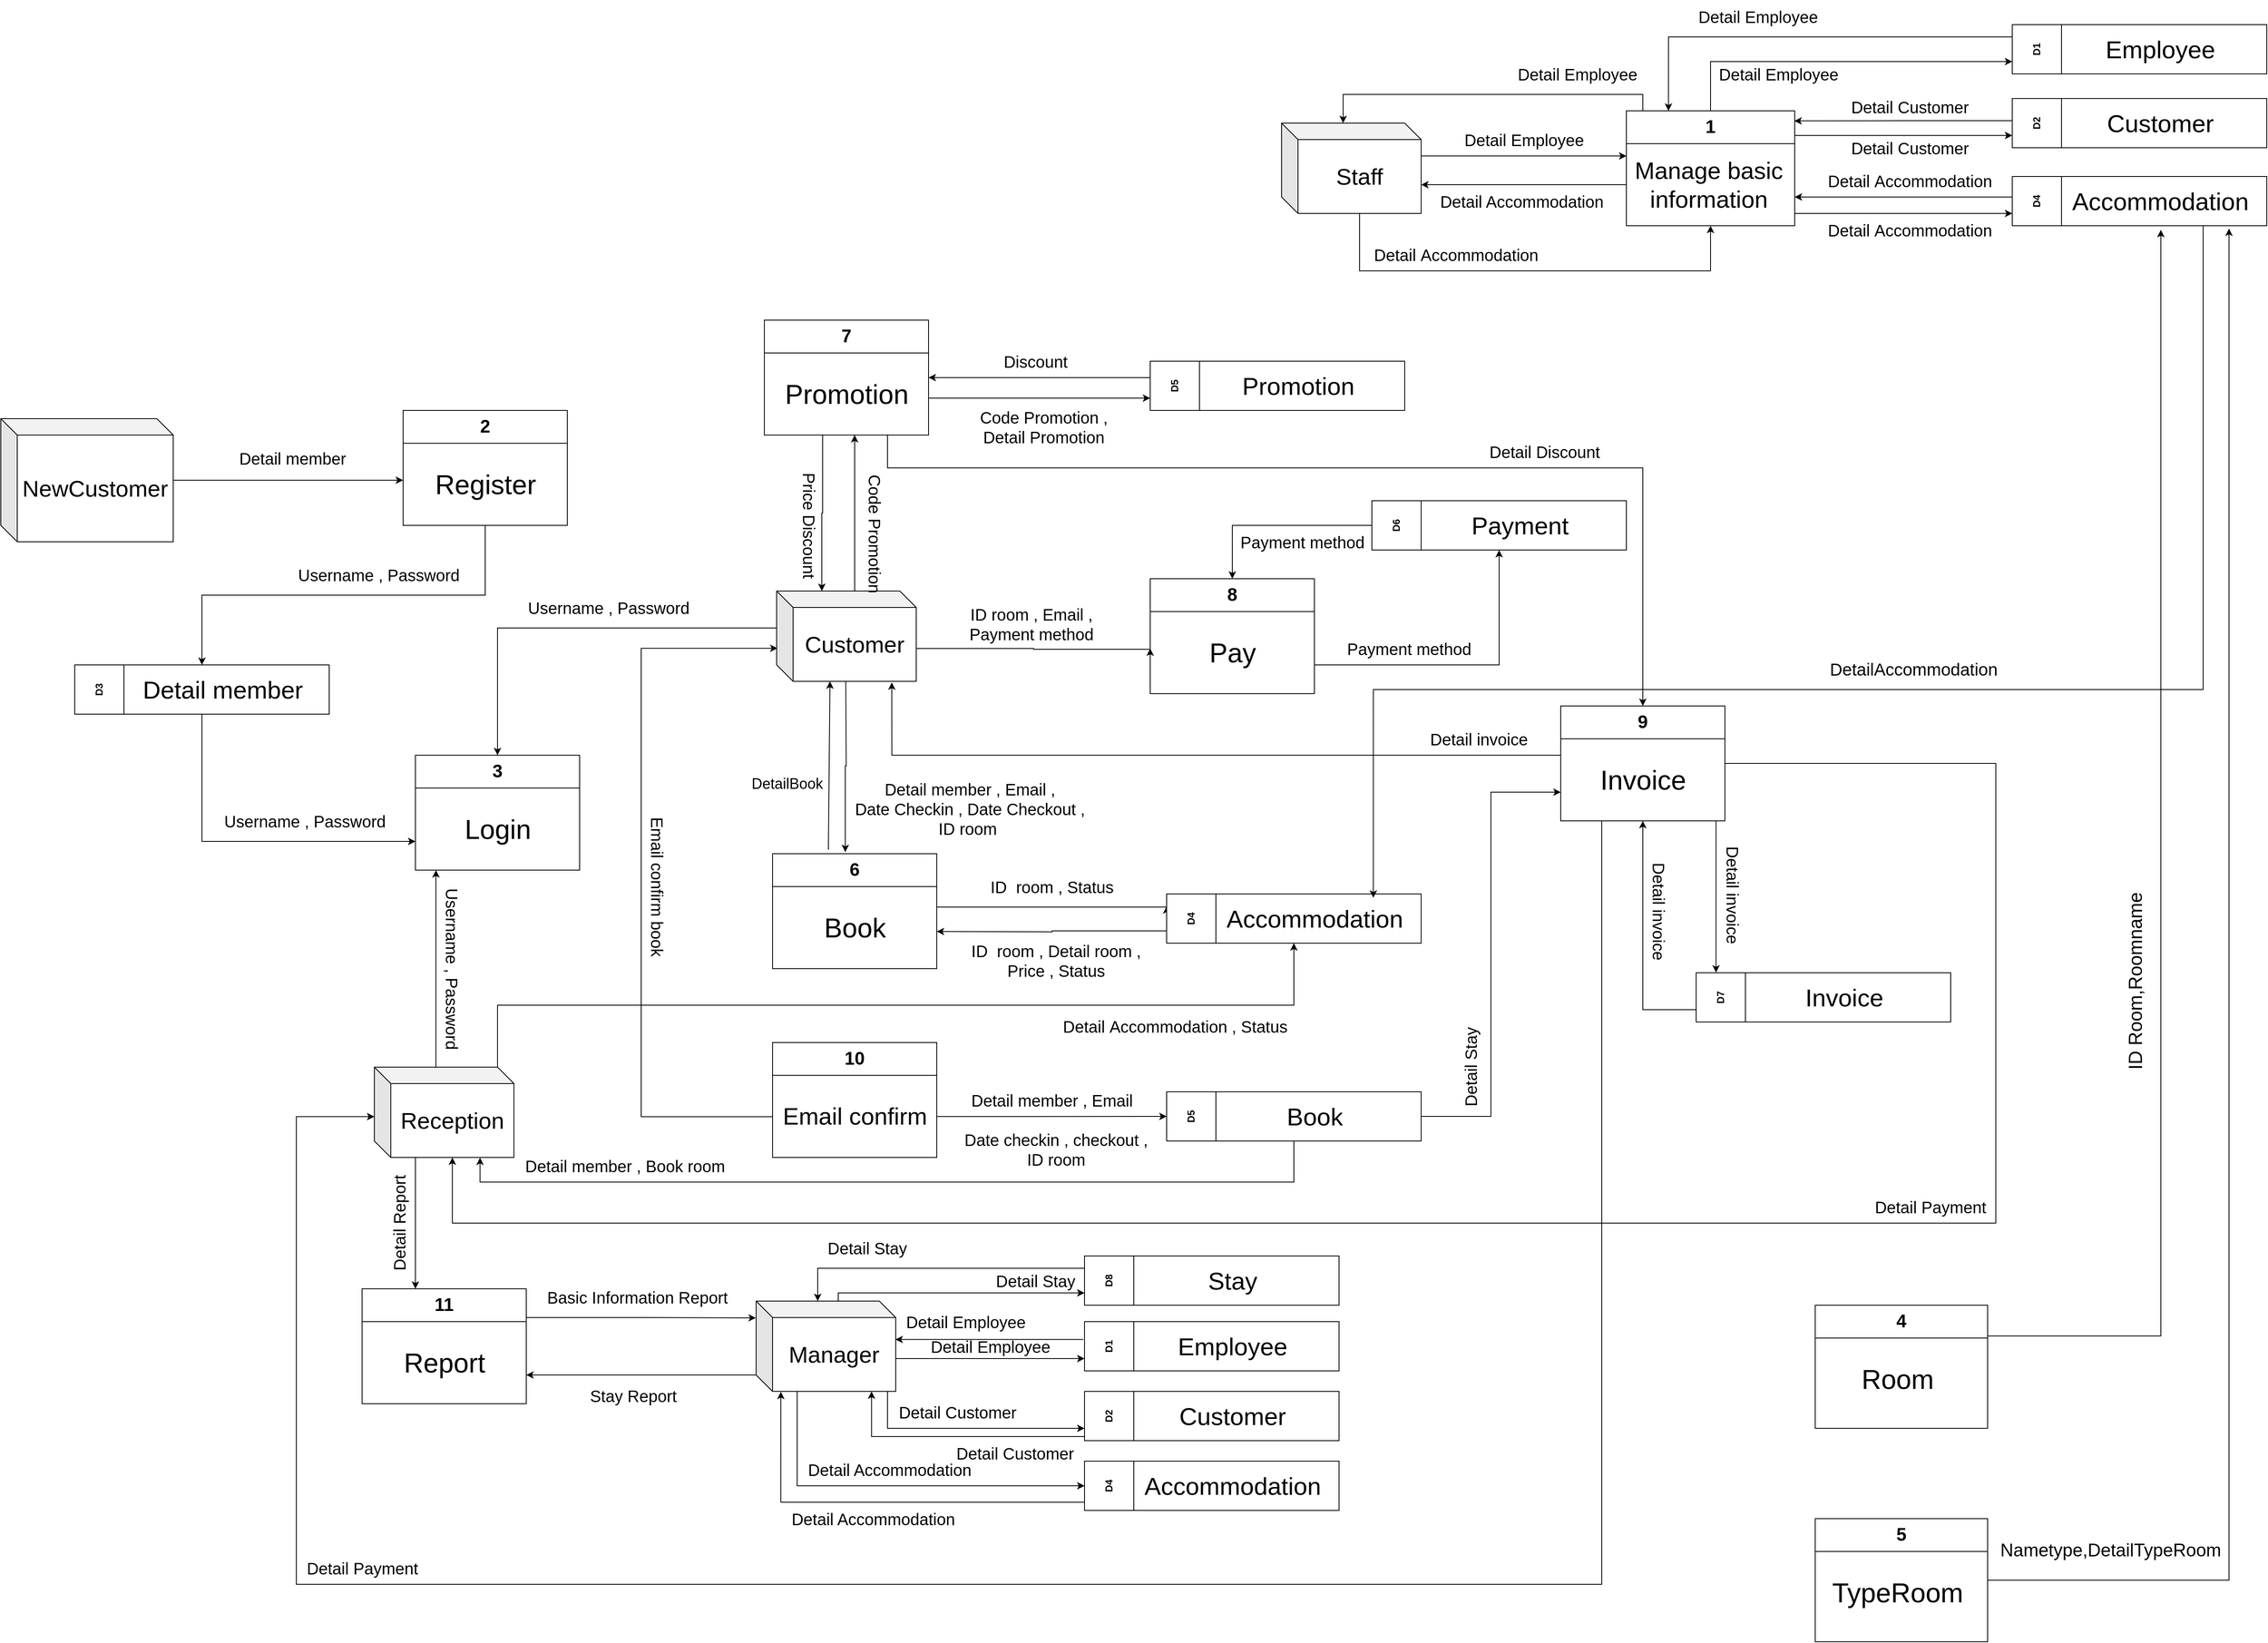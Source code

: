 <mxfile version="21.7.4" type="github">
  <diagram name="Page-1" id="EVB2JG9kK474J4FMBU9G">
    <mxGraphModel dx="2726" dy="2943" grid="1" gridSize="10" guides="1" tooltips="1" connect="1" arrows="1" fold="1" page="1" pageScale="1" pageWidth="1920" pageHeight="1200" math="0" shadow="0">
      <root>
        <mxCell id="0" />
        <mxCell id="1" parent="0" />
        <mxCell id="6Yd9exaLA5xY4vGigwr5-40" style="edgeStyle=orthogonalEdgeStyle;rounded=0;orthogonalLoop=1;jettySize=auto;html=1;exitX=0.5;exitY=1;exitDx=0;exitDy=0;entryX=0.5;entryY=0;entryDx=0;entryDy=0;" parent="1" source="6Yd9exaLA5xY4vGigwr5-78" target="6Yd9exaLA5xY4vGigwr5-22" edge="1">
          <mxGeometry relative="1" as="geometry">
            <mxPoint x="655" y="265" as="sourcePoint" />
          </mxGeometry>
        </mxCell>
        <mxCell id="6Yd9exaLA5xY4vGigwr5-12" value="&lt;font style=&quot;font-size: 22px;&quot;&gt;3&lt;/font&gt;" style="swimlane;whiteSpace=wrap;html=1;startSize=40;" parent="1" vertex="1">
          <mxGeometry x="555" y="530" width="200" height="140" as="geometry" />
        </mxCell>
        <mxCell id="6Yd9exaLA5xY4vGigwr5-47" value="&lt;font style=&quot;font-size: 33px;&quot;&gt;Login&lt;/font&gt;" style="text;html=1;align=center;verticalAlign=middle;resizable=0;points=[];autosize=1;strokeColor=none;fillColor=none;" parent="6Yd9exaLA5xY4vGigwr5-12" vertex="1">
          <mxGeometry x="50" y="65" width="100" height="50" as="geometry" />
        </mxCell>
        <mxCell id="6Yd9exaLA5xY4vGigwr5-45" style="edgeStyle=orthogonalEdgeStyle;rounded=0;orthogonalLoop=1;jettySize=auto;html=1;exitX=0.5;exitY=1;exitDx=0;exitDy=0;entryX=0;entryY=0.75;entryDx=0;entryDy=0;" parent="1" source="6Yd9exaLA5xY4vGigwr5-22" target="6Yd9exaLA5xY4vGigwr5-12" edge="1">
          <mxGeometry relative="1" as="geometry" />
        </mxCell>
        <mxCell id="6Yd9exaLA5xY4vGigwr5-22" value="D3" style="swimlane;horizontal=0;whiteSpace=wrap;html=1;startSize=60;" parent="1" vertex="1">
          <mxGeometry x="140" y="420" width="310" height="60" as="geometry" />
        </mxCell>
        <mxCell id="6Yd9exaLA5xY4vGigwr5-43" value="&lt;font style=&quot;font-size: 30px;&quot;&gt;Detail member&lt;/font&gt;" style="text;html=1;align=center;verticalAlign=middle;resizable=0;points=[];autosize=1;strokeColor=none;fillColor=none;" parent="6Yd9exaLA5xY4vGigwr5-22" vertex="1">
          <mxGeometry x="70" y="5" width="220" height="50" as="geometry" />
        </mxCell>
        <mxCell id="6Yd9exaLA5xY4vGigwr5-36" value="&lt;font style=&quot;font-size: 20px;&quot;&gt;Detail member&lt;/font&gt;" style="text;html=1;align=center;verticalAlign=middle;resizable=0;points=[];autosize=1;strokeColor=none;fillColor=none;rotation=0;" parent="1" vertex="1">
          <mxGeometry x="330" y="148" width="150" height="40" as="geometry" />
        </mxCell>
        <mxCell id="6Yd9exaLA5xY4vGigwr5-42" value="&lt;font style=&quot;font-size: 20px;&quot;&gt;Username , Password&lt;/font&gt;" style="text;html=1;align=center;verticalAlign=middle;resizable=0;points=[];autosize=1;strokeColor=none;fillColor=none;" parent="1" vertex="1">
          <mxGeometry x="400" y="290" width="220" height="40" as="geometry" />
        </mxCell>
        <mxCell id="6Yd9exaLA5xY4vGigwr5-46" value="&lt;font style=&quot;font-size: 20px;&quot;&gt;Username , Password&lt;/font&gt;" style="text;html=1;align=center;verticalAlign=middle;resizable=0;points=[];autosize=1;strokeColor=none;fillColor=none;" parent="1" vertex="1">
          <mxGeometry x="310" y="590" width="220" height="40" as="geometry" />
        </mxCell>
        <mxCell id="6Yd9exaLA5xY4vGigwr5-54" style="edgeStyle=orthogonalEdgeStyle;rounded=0;orthogonalLoop=1;jettySize=auto;html=1;entryX=0.443;entryY=-0.014;entryDx=0;entryDy=0;entryPerimeter=0;" parent="1" target="6Yd9exaLA5xY4vGigwr5-80" edge="1">
          <mxGeometry relative="1" as="geometry">
            <mxPoint x="1079.17" y="435" as="sourcePoint" />
            <mxPoint x="1079.17" y="655" as="targetPoint" />
          </mxGeometry>
        </mxCell>
        <mxCell id="6Yd9exaLA5xY4vGigwr5-55" style="edgeStyle=orthogonalEdgeStyle;rounded=0;orthogonalLoop=1;jettySize=auto;html=1;entryX=0.5;entryY=0;entryDx=0;entryDy=0;exitX=0;exitY=0;exitDx=0;exitDy=45;exitPerimeter=0;" parent="1" source="6Yd9exaLA5xY4vGigwr5-77" target="6Yd9exaLA5xY4vGigwr5-12" edge="1">
          <mxGeometry relative="1" as="geometry">
            <mxPoint x="920" y="430" as="sourcePoint" />
          </mxGeometry>
        </mxCell>
        <mxCell id="6Yd9exaLA5xY4vGigwr5-67" style="edgeStyle=orthogonalEdgeStyle;rounded=0;orthogonalLoop=1;jettySize=auto;html=1;exitX=1;exitY=0.5;exitDx=0;exitDy=0;entryX=0;entryY=0.25;entryDx=0;entryDy=0;" parent="1" target="6Yd9exaLA5xY4vGigwr5-64" edge="1">
          <mxGeometry relative="1" as="geometry">
            <mxPoint x="1190" y="725" as="sourcePoint" />
            <mxPoint x="1390" y="700" as="targetPoint" />
            <Array as="points">
              <mxPoint x="1190" y="715" />
            </Array>
          </mxGeometry>
        </mxCell>
        <mxCell id="6Yd9exaLA5xY4vGigwr5-58" style="edgeStyle=orthogonalEdgeStyle;rounded=0;orthogonalLoop=1;jettySize=auto;html=1;entryX=0.006;entryY=0.634;entryDx=0;entryDy=0;entryPerimeter=0;exitX=0;exitY=0.508;exitDx=0;exitDy=0;exitPerimeter=0;" parent="1" source="6Yd9exaLA5xY4vGigwr5-83" target="6Yd9exaLA5xY4vGigwr5-77" edge="1">
          <mxGeometry relative="1" as="geometry">
            <mxPoint x="920" y="940" as="sourcePoint" />
            <mxPoint x="930" y="400" as="targetPoint" />
            <Array as="points">
              <mxPoint x="830" y="970" />
              <mxPoint x="830" y="400" />
            </Array>
          </mxGeometry>
        </mxCell>
        <mxCell id="6Yd9exaLA5xY4vGigwr5-68" style="edgeStyle=orthogonalEdgeStyle;rounded=0;orthogonalLoop=1;jettySize=auto;html=1;entryX=0;entryY=0.5;entryDx=0;entryDy=0;" parent="1" target="6Yd9exaLA5xY4vGigwr5-62" edge="1">
          <mxGeometry relative="1" as="geometry">
            <mxPoint x="1190" y="970.067" as="sourcePoint" />
            <Array as="points">
              <mxPoint x="1240" y="970" />
              <mxPoint x="1240" y="970" />
            </Array>
          </mxGeometry>
        </mxCell>
        <mxCell id="6Yd9exaLA5xY4vGigwr5-59" value="&lt;font style=&quot;font-size: 20px;&quot;&gt;Username , Password&lt;/font&gt;" style="text;html=1;align=center;verticalAlign=middle;resizable=0;points=[];autosize=1;strokeColor=none;fillColor=none;" parent="1" vertex="1">
          <mxGeometry x="680" y="330" width="220" height="40" as="geometry" />
        </mxCell>
        <mxCell id="6Yd9exaLA5xY4vGigwr5-60" value="&lt;font style=&quot;font-size: 20px;&quot;&gt;Email confirm book&lt;/font&gt;" style="text;html=1;align=center;verticalAlign=middle;resizable=0;points=[];autosize=1;strokeColor=none;fillColor=none;rotation=90;" parent="1" vertex="1">
          <mxGeometry x="755" y="670" width="190" height="40" as="geometry" />
        </mxCell>
        <mxCell id="6Yd9exaLA5xY4vGigwr5-124" style="edgeStyle=orthogonalEdgeStyle;rounded=0;orthogonalLoop=1;jettySize=auto;html=1;exitX=1;exitY=0.5;exitDx=0;exitDy=0;entryX=0;entryY=0.75;entryDx=0;entryDy=0;" parent="1" source="6Yd9exaLA5xY4vGigwr5-62" target="6Yd9exaLA5xY4vGigwr5-114" edge="1">
          <mxGeometry relative="1" as="geometry" />
        </mxCell>
        <mxCell id="6Yd9exaLA5xY4vGigwr5-223" style="edgeStyle=orthogonalEdgeStyle;rounded=0;orthogonalLoop=1;jettySize=auto;html=1;exitX=0.5;exitY=1;exitDx=0;exitDy=0;entryX=0.757;entryY=1.002;entryDx=0;entryDy=0;entryPerimeter=0;" parent="1" source="6Yd9exaLA5xY4vGigwr5-62" target="6Yd9exaLA5xY4vGigwr5-170" edge="1">
          <mxGeometry relative="1" as="geometry">
            <Array as="points">
              <mxPoint x="1625" y="1050" />
              <mxPoint x="634" y="1050" />
            </Array>
          </mxGeometry>
        </mxCell>
        <mxCell id="6Yd9exaLA5xY4vGigwr5-62" value="D5" style="swimlane;horizontal=0;whiteSpace=wrap;html=1;startSize=60;" parent="1" vertex="1">
          <mxGeometry x="1470" y="940" width="310" height="60" as="geometry" />
        </mxCell>
        <mxCell id="6Yd9exaLA5xY4vGigwr5-63" value="&lt;span style=&quot;font-size: 30px;&quot;&gt;Book&lt;/span&gt;" style="text;html=1;align=center;verticalAlign=middle;resizable=0;points=[];autosize=1;strokeColor=none;fillColor=none;" parent="6Yd9exaLA5xY4vGigwr5-62" vertex="1">
          <mxGeometry x="135" y="5" width="90" height="50" as="geometry" />
        </mxCell>
        <mxCell id="6Yd9exaLA5xY4vGigwr5-70" style="edgeStyle=orthogonalEdgeStyle;rounded=0;orthogonalLoop=1;jettySize=auto;html=1;exitX=0;exitY=0.75;exitDx=0;exitDy=0;" parent="1" source="6Yd9exaLA5xY4vGigwr5-64" edge="1">
          <mxGeometry relative="1" as="geometry">
            <mxPoint x="1190" y="744.714" as="targetPoint" />
          </mxGeometry>
        </mxCell>
        <mxCell id="6Yd9exaLA5xY4vGigwr5-64" value="D4" style="swimlane;horizontal=0;whiteSpace=wrap;html=1;startSize=60;" parent="1" vertex="1">
          <mxGeometry x="1470" y="699" width="310" height="60" as="geometry" />
        </mxCell>
        <mxCell id="6Yd9exaLA5xY4vGigwr5-65" value="&lt;font style=&quot;font-size: 30px;&quot;&gt;Accommodation&lt;/font&gt;" style="text;html=1;align=center;verticalAlign=middle;resizable=0;points=[];autosize=1;strokeColor=none;fillColor=none;" parent="6Yd9exaLA5xY4vGigwr5-64" vertex="1">
          <mxGeometry x="60" y="5" width="240" height="50" as="geometry" />
        </mxCell>
        <mxCell id="6Yd9exaLA5xY4vGigwr5-69" value="&lt;font style=&quot;font-size: 20px;&quot;&gt;ID&amp;nbsp; room , Status&lt;/font&gt;" style="text;html=1;align=center;verticalAlign=middle;resizable=0;points=[];autosize=1;strokeColor=none;fillColor=none;" parent="1" vertex="1">
          <mxGeometry x="1245" y="670" width="170" height="40" as="geometry" />
        </mxCell>
        <mxCell id="6Yd9exaLA5xY4vGigwr5-71" value="&lt;font style=&quot;font-size: 20px;&quot;&gt;ID&amp;nbsp; room , Detail room ,&lt;br&gt;Price , Status&lt;/font&gt;" style="text;html=1;align=center;verticalAlign=middle;resizable=0;points=[];autosize=1;strokeColor=none;fillColor=none;" parent="1" vertex="1">
          <mxGeometry x="1220" y="750" width="230" height="60" as="geometry" />
        </mxCell>
        <mxCell id="6Yd9exaLA5xY4vGigwr5-74" value="&lt;span style=&quot;font-size: 20px;&quot;&gt;Detail member , Email&lt;/span&gt;" style="text;html=1;align=center;verticalAlign=middle;resizable=0;points=[];autosize=1;strokeColor=none;fillColor=none;" parent="1" vertex="1">
          <mxGeometry x="1220" y="930" width="220" height="40" as="geometry" />
        </mxCell>
        <mxCell id="6Yd9exaLA5xY4vGigwr5-75" value="&lt;span style=&quot;font-size: 20px;&quot;&gt;Date checkin , checkout ,&lt;br&gt;ID room&lt;/span&gt;" style="text;html=1;align=center;verticalAlign=middle;resizable=0;points=[];autosize=1;strokeColor=none;fillColor=none;" parent="1" vertex="1">
          <mxGeometry x="1210" y="980" width="250" height="60" as="geometry" />
        </mxCell>
        <mxCell id="6Yd9exaLA5xY4vGigwr5-94" style="edgeStyle=orthogonalEdgeStyle;rounded=0;orthogonalLoop=1;jettySize=auto;html=1;exitX=0;exitY=0;exitDx=75;exitDy=0;exitPerimeter=0;entryX=0.75;entryY=1;entryDx=0;entryDy=0;" parent="1" edge="1">
          <mxGeometry relative="1" as="geometry">
            <mxPoint x="1030" y="330" as="sourcePoint" />
            <mxPoint x="1090" y="140" as="targetPoint" />
            <Array as="points">
              <mxPoint x="1090" y="330" />
            </Array>
          </mxGeometry>
        </mxCell>
        <mxCell id="6Yd9exaLA5xY4vGigwr5-112" style="edgeStyle=orthogonalEdgeStyle;rounded=0;orthogonalLoop=1;jettySize=auto;html=1;exitX=0;exitY=0;exitDx=170;exitDy=65;exitPerimeter=0;" parent="1" source="6Yd9exaLA5xY4vGigwr5-77" edge="1">
          <mxGeometry relative="1" as="geometry">
            <mxPoint x="1450" y="400" as="targetPoint" />
            <Array as="points">
              <mxPoint x="1165" y="400" />
              <mxPoint x="1308" y="400" />
              <mxPoint x="1450" y="401" />
            </Array>
          </mxGeometry>
        </mxCell>
        <mxCell id="6Yd9exaLA5xY4vGigwr5-77" value="&lt;font style=&quot;font-size: 28px;&quot;&gt;Customer&lt;/font&gt;" style="shape=cube;whiteSpace=wrap;html=1;boundedLbl=1;backgroundOutline=1;darkOpacity=0.05;darkOpacity2=0.1;" parent="1" vertex="1">
          <mxGeometry x="995" y="330" width="170" height="110" as="geometry" />
        </mxCell>
        <mxCell id="6Yd9exaLA5xY4vGigwr5-78" value="&lt;font style=&quot;font-size: 22px;&quot;&gt;2&lt;/font&gt;" style="swimlane;whiteSpace=wrap;html=1;startSize=40;" parent="1" vertex="1">
          <mxGeometry x="540" y="110" width="200" height="140" as="geometry" />
        </mxCell>
        <mxCell id="6Yd9exaLA5xY4vGigwr5-79" value="&lt;font style=&quot;font-size: 33px;&quot;&gt;Register&lt;/font&gt;" style="text;html=1;align=center;verticalAlign=middle;resizable=0;points=[];autosize=1;strokeColor=none;fillColor=none;" parent="6Yd9exaLA5xY4vGigwr5-78" vertex="1">
          <mxGeometry x="25" y="65" width="150" height="50" as="geometry" />
        </mxCell>
        <mxCell id="6Yd9exaLA5xY4vGigwr5-80" value="&lt;font style=&quot;font-size: 22px;&quot;&gt;6&lt;/font&gt;" style="swimlane;whiteSpace=wrap;html=1;startSize=40;" parent="1" vertex="1">
          <mxGeometry x="990" y="650" width="200" height="140" as="geometry" />
        </mxCell>
        <mxCell id="6Yd9exaLA5xY4vGigwr5-81" value="&lt;span style=&quot;font-size: 33px;&quot;&gt;Book&lt;/span&gt;" style="text;html=1;align=center;verticalAlign=middle;resizable=0;points=[];autosize=1;strokeColor=none;fillColor=none;" parent="6Yd9exaLA5xY4vGigwr5-80" vertex="1">
          <mxGeometry x="50" y="65" width="100" height="50" as="geometry" />
        </mxCell>
        <mxCell id="6Yd9exaLA5xY4vGigwr5-82" value="&lt;font style=&quot;font-size: 22px;&quot;&gt;10&lt;/font&gt;" style="swimlane;whiteSpace=wrap;html=1;startSize=40;" parent="1" vertex="1">
          <mxGeometry x="990" y="880" width="200" height="140" as="geometry" />
        </mxCell>
        <mxCell id="6Yd9exaLA5xY4vGigwr5-83" value="&lt;font style=&quot;font-size: 29px;&quot;&gt;Email confirm&lt;/font&gt;" style="text;html=1;align=center;verticalAlign=middle;resizable=0;points=[];autosize=1;strokeColor=none;fillColor=none;" parent="6Yd9exaLA5xY4vGigwr5-82" vertex="1">
          <mxGeometry y="65" width="200" height="50" as="geometry" />
        </mxCell>
        <mxCell id="6Yd9exaLA5xY4vGigwr5-90" value="&lt;span style=&quot;font-size: 20px;&quot;&gt;Detail member , Email ,&lt;br&gt;Date Checkin , Date Checkout ,&lt;br&gt;ID room&amp;nbsp;&lt;/span&gt;" style="text;html=1;align=center;verticalAlign=middle;resizable=0;points=[];autosize=1;strokeColor=none;fillColor=none;" parent="1" vertex="1">
          <mxGeometry x="1080" y="550" width="300" height="90" as="geometry" />
        </mxCell>
        <mxCell id="6Yd9exaLA5xY4vGigwr5-93" style="edgeStyle=orthogonalEdgeStyle;rounded=0;orthogonalLoop=1;jettySize=auto;html=1;exitX=0.25;exitY=1;exitDx=0;exitDy=0;" parent="1" edge="1">
          <mxGeometry relative="1" as="geometry">
            <mxPoint x="1051" y="140" as="sourcePoint" />
            <mxPoint x="1050" y="330" as="targetPoint" />
            <Array as="points">
              <mxPoint x="1051" y="235" />
            </Array>
          </mxGeometry>
        </mxCell>
        <mxCell id="6Yd9exaLA5xY4vGigwr5-100" style="edgeStyle=orthogonalEdgeStyle;rounded=0;orthogonalLoop=1;jettySize=auto;html=1;exitX=1;exitY=0.75;exitDx=0;exitDy=0;entryX=0;entryY=0.75;entryDx=0;entryDy=0;" parent="1" source="6Yd9exaLA5xY4vGigwr5-91" target="6Yd9exaLA5xY4vGigwr5-97" edge="1">
          <mxGeometry relative="1" as="geometry">
            <Array as="points">
              <mxPoint x="1180" y="95" />
            </Array>
          </mxGeometry>
        </mxCell>
        <mxCell id="6Yd9exaLA5xY4vGigwr5-116" style="edgeStyle=orthogonalEdgeStyle;rounded=0;orthogonalLoop=1;jettySize=auto;html=1;entryX=0.5;entryY=0;entryDx=0;entryDy=0;" parent="1" target="6Yd9exaLA5xY4vGigwr5-114" edge="1">
          <mxGeometry relative="1" as="geometry">
            <mxPoint x="1130" y="140" as="sourcePoint" />
            <Array as="points">
              <mxPoint x="1130" y="180" />
              <mxPoint x="2050" y="180" />
            </Array>
          </mxGeometry>
        </mxCell>
        <mxCell id="6Yd9exaLA5xY4vGigwr5-91" value="&lt;font style=&quot;font-size: 22px;&quot;&gt;7&lt;/font&gt;" style="swimlane;whiteSpace=wrap;html=1;startSize=40;" parent="1" vertex="1">
          <mxGeometry x="980" width="200" height="140" as="geometry" />
        </mxCell>
        <mxCell id="6Yd9exaLA5xY4vGigwr5-92" value="&lt;font style=&quot;font-size: 33px;&quot;&gt;Promotion&lt;/font&gt;" style="text;html=1;align=center;verticalAlign=middle;resizable=0;points=[];autosize=1;strokeColor=none;fillColor=none;" parent="6Yd9exaLA5xY4vGigwr5-91" vertex="1">
          <mxGeometry x="15" y="65" width="170" height="50" as="geometry" />
        </mxCell>
        <mxCell id="6Yd9exaLA5xY4vGigwr5-95" value="&lt;font style=&quot;font-size: 20px;&quot;&gt;Code Promotion&lt;/font&gt;" style="text;html=1;align=center;verticalAlign=middle;resizable=0;points=[];autosize=1;strokeColor=none;fillColor=none;rotation=90;" parent="1" vertex="1">
          <mxGeometry x="1030" y="240" width="170" height="40" as="geometry" />
        </mxCell>
        <mxCell id="6Yd9exaLA5xY4vGigwr5-96" value="&lt;font style=&quot;font-size: 20px;&quot;&gt;Price Discount&lt;/font&gt;" style="text;html=1;align=center;verticalAlign=middle;resizable=0;points=[];autosize=1;strokeColor=none;fillColor=none;rotation=90;" parent="1" vertex="1">
          <mxGeometry x="960" y="230" width="150" height="40" as="geometry" />
        </mxCell>
        <mxCell id="6Yd9exaLA5xY4vGigwr5-99" style="edgeStyle=orthogonalEdgeStyle;rounded=0;orthogonalLoop=1;jettySize=auto;html=1;exitX=0;exitY=0.25;exitDx=0;exitDy=0;entryX=1;entryY=0.5;entryDx=0;entryDy=0;" parent="1" source="6Yd9exaLA5xY4vGigwr5-97" target="6Yd9exaLA5xY4vGigwr5-91" edge="1">
          <mxGeometry relative="1" as="geometry">
            <Array as="points">
              <mxPoint x="1450" y="70" />
            </Array>
          </mxGeometry>
        </mxCell>
        <mxCell id="6Yd9exaLA5xY4vGigwr5-97" value="D5" style="swimlane;horizontal=0;whiteSpace=wrap;html=1;startSize=60;" parent="1" vertex="1">
          <mxGeometry x="1450" y="50" width="310" height="60" as="geometry" />
        </mxCell>
        <mxCell id="6Yd9exaLA5xY4vGigwr5-98" value="&lt;font style=&quot;font-size: 30px;&quot;&gt;Promotion&lt;/font&gt;" style="text;html=1;align=center;verticalAlign=middle;resizable=0;points=[];autosize=1;strokeColor=none;fillColor=none;" parent="6Yd9exaLA5xY4vGigwr5-97" vertex="1">
          <mxGeometry x="100" y="5" width="160" height="50" as="geometry" />
        </mxCell>
        <mxCell id="6Yd9exaLA5xY4vGigwr5-101" value="&lt;font style=&quot;font-size: 20px;&quot;&gt;Discount&lt;/font&gt;" style="text;html=1;align=center;verticalAlign=middle;resizable=0;points=[];autosize=1;strokeColor=none;fillColor=none;" parent="1" vertex="1">
          <mxGeometry x="1260" y="30" width="100" height="40" as="geometry" />
        </mxCell>
        <mxCell id="6Yd9exaLA5xY4vGigwr5-102" value="&lt;font style=&quot;font-size: 20px;&quot;&gt;Code Promotion ,&lt;br&gt;Detail Promotion&lt;br&gt;&lt;/font&gt;" style="text;html=1;align=center;verticalAlign=middle;resizable=0;points=[];autosize=1;strokeColor=none;fillColor=none;" parent="1" vertex="1">
          <mxGeometry x="1230" y="100" width="180" height="60" as="geometry" />
        </mxCell>
        <mxCell id="6Yd9exaLA5xY4vGigwr5-107" style="edgeStyle=orthogonalEdgeStyle;rounded=0;orthogonalLoop=1;jettySize=auto;html=1;exitX=1;exitY=0.75;exitDx=0;exitDy=0;entryX=0.5;entryY=1;entryDx=0;entryDy=0;" parent="1" source="6Yd9exaLA5xY4vGigwr5-103" target="6Yd9exaLA5xY4vGigwr5-105" edge="1">
          <mxGeometry relative="1" as="geometry" />
        </mxCell>
        <mxCell id="6Yd9exaLA5xY4vGigwr5-103" value="&lt;font style=&quot;font-size: 22px;&quot;&gt;8&lt;/font&gt;" style="swimlane;whiteSpace=wrap;html=1;startSize=40;" parent="1" vertex="1">
          <mxGeometry x="1450" y="315" width="200" height="140" as="geometry" />
        </mxCell>
        <mxCell id="6Yd9exaLA5xY4vGigwr5-104" value="&lt;font style=&quot;font-size: 33px;&quot;&gt;Pay&lt;/font&gt;" style="text;html=1;align=center;verticalAlign=middle;resizable=0;points=[];autosize=1;strokeColor=none;fillColor=none;" parent="6Yd9exaLA5xY4vGigwr5-103" vertex="1">
          <mxGeometry x="60" y="65" width="80" height="50" as="geometry" />
        </mxCell>
        <mxCell id="6Yd9exaLA5xY4vGigwr5-109" style="edgeStyle=orthogonalEdgeStyle;rounded=0;orthogonalLoop=1;jettySize=auto;html=1;exitX=0;exitY=0.5;exitDx=0;exitDy=0;entryX=0.5;entryY=0;entryDx=0;entryDy=0;" parent="1" source="6Yd9exaLA5xY4vGigwr5-105" target="6Yd9exaLA5xY4vGigwr5-103" edge="1">
          <mxGeometry relative="1" as="geometry" />
        </mxCell>
        <mxCell id="6Yd9exaLA5xY4vGigwr5-105" value="D6" style="swimlane;horizontal=0;whiteSpace=wrap;html=1;startSize=60;" parent="1" vertex="1">
          <mxGeometry x="1720" y="220" width="310" height="60" as="geometry" />
        </mxCell>
        <mxCell id="6Yd9exaLA5xY4vGigwr5-106" value="&lt;font style=&quot;font-size: 30px;&quot;&gt;Payment&lt;/font&gt;" style="text;html=1;align=center;verticalAlign=middle;resizable=0;points=[];autosize=1;strokeColor=none;fillColor=none;" parent="6Yd9exaLA5xY4vGigwr5-105" vertex="1">
          <mxGeometry x="110" y="5" width="140" height="50" as="geometry" />
        </mxCell>
        <mxCell id="6Yd9exaLA5xY4vGigwr5-108" value="&lt;font style=&quot;font-size: 20px;&quot;&gt;Payment method&lt;/font&gt;" style="text;html=1;align=center;verticalAlign=middle;resizable=0;points=[];autosize=1;strokeColor=none;fillColor=none;" parent="1" vertex="1">
          <mxGeometry x="1680" y="380" width="170" height="40" as="geometry" />
        </mxCell>
        <mxCell id="6Yd9exaLA5xY4vGigwr5-110" value="&lt;font style=&quot;font-size: 20px;&quot;&gt;Payment method&lt;/font&gt;" style="text;html=1;align=center;verticalAlign=middle;resizable=0;points=[];autosize=1;strokeColor=none;fillColor=none;" parent="1" vertex="1">
          <mxGeometry x="1550" y="250" width="170" height="40" as="geometry" />
        </mxCell>
        <mxCell id="6Yd9exaLA5xY4vGigwr5-113" value="&lt;font style=&quot;font-size: 20px;&quot;&gt;ID room , Email ,&lt;br&gt;Payment method&lt;br&gt;&lt;/font&gt;" style="text;html=1;align=center;verticalAlign=middle;resizable=0;points=[];autosize=1;strokeColor=none;fillColor=none;" parent="1" vertex="1">
          <mxGeometry x="1220" y="340" width="170" height="60" as="geometry" />
        </mxCell>
        <mxCell id="6Yd9exaLA5xY4vGigwr5-118" style="edgeStyle=orthogonalEdgeStyle;rounded=0;orthogonalLoop=1;jettySize=auto;html=1;exitX=0;exitY=0.25;exitDx=0;exitDy=0;entryX=0.825;entryY=1.012;entryDx=0;entryDy=0;entryPerimeter=0;" parent="1" source="6Yd9exaLA5xY4vGigwr5-114" target="6Yd9exaLA5xY4vGigwr5-77" edge="1">
          <mxGeometry relative="1" as="geometry">
            <Array as="points">
              <mxPoint x="1950" y="530" />
              <mxPoint x="1135" y="530" />
            </Array>
          </mxGeometry>
        </mxCell>
        <mxCell id="6Yd9exaLA5xY4vGigwr5-122" style="edgeStyle=orthogonalEdgeStyle;rounded=0;orthogonalLoop=1;jettySize=auto;html=1;exitX=0.5;exitY=1;exitDx=0;exitDy=0;entryX=0.078;entryY=-0.004;entryDx=0;entryDy=0;entryPerimeter=0;" parent="1" source="6Yd9exaLA5xY4vGigwr5-114" target="6Yd9exaLA5xY4vGigwr5-120" edge="1">
          <mxGeometry relative="1" as="geometry">
            <mxPoint x="2140" y="760" as="targetPoint" />
            <Array as="points">
              <mxPoint x="2139" y="610" />
            </Array>
          </mxGeometry>
        </mxCell>
        <mxCell id="6Yd9exaLA5xY4vGigwr5-187" style="edgeStyle=orthogonalEdgeStyle;rounded=0;orthogonalLoop=1;jettySize=auto;html=1;exitX=1;exitY=0.5;exitDx=0;exitDy=0;entryX=0;entryY=0;entryDx=95;entryDy=110;entryPerimeter=0;" parent="1" source="6Yd9exaLA5xY4vGigwr5-114" target="6Yd9exaLA5xY4vGigwr5-170" edge="1">
          <mxGeometry relative="1" as="geometry">
            <mxPoint x="620" y="1040" as="targetPoint" />
            <Array as="points">
              <mxPoint x="2480" y="540" />
              <mxPoint x="2480" y="1100" />
              <mxPoint x="600" y="1100" />
            </Array>
          </mxGeometry>
        </mxCell>
        <mxCell id="6Yd9exaLA5xY4vGigwr5-226" style="edgeStyle=orthogonalEdgeStyle;rounded=0;orthogonalLoop=1;jettySize=auto;html=1;exitX=0;exitY=1;exitDx=0;exitDy=0;entryX=0;entryY=0.548;entryDx=0;entryDy=0;entryPerimeter=0;" parent="1" target="6Yd9exaLA5xY4vGigwr5-170" edge="1">
          <mxGeometry relative="1" as="geometry">
            <mxPoint x="2000" y="610" as="sourcePoint" />
            <mxPoint x="450" y="970" as="targetPoint" />
            <Array as="points">
              <mxPoint x="2000" y="1540" />
              <mxPoint x="410" y="1540" />
              <mxPoint x="410" y="970" />
            </Array>
          </mxGeometry>
        </mxCell>
        <mxCell id="6Yd9exaLA5xY4vGigwr5-114" value="&lt;font style=&quot;font-size: 22px;&quot;&gt;9&lt;/font&gt;" style="swimlane;whiteSpace=wrap;html=1;startSize=40;" parent="1" vertex="1">
          <mxGeometry x="1950" y="470" width="200" height="140" as="geometry" />
        </mxCell>
        <mxCell id="6Yd9exaLA5xY4vGigwr5-115" value="&lt;font style=&quot;font-size: 33px;&quot;&gt;Invoice&lt;/font&gt;" style="text;html=1;align=center;verticalAlign=middle;resizable=0;points=[];autosize=1;strokeColor=none;fillColor=none;" parent="6Yd9exaLA5xY4vGigwr5-114" vertex="1">
          <mxGeometry x="35" y="65" width="130" height="50" as="geometry" />
        </mxCell>
        <mxCell id="6Yd9exaLA5xY4vGigwr5-117" value="&lt;font style=&quot;font-size: 20px;&quot;&gt;Detail Discount&lt;/font&gt;" style="text;html=1;align=center;verticalAlign=middle;resizable=0;points=[];autosize=1;strokeColor=none;fillColor=none;" parent="1" vertex="1">
          <mxGeometry x="1850" y="140" width="160" height="40" as="geometry" />
        </mxCell>
        <mxCell id="6Yd9exaLA5xY4vGigwr5-119" value="&lt;font style=&quot;font-size: 20px;&quot;&gt;Detail invoice&lt;/font&gt;" style="text;html=1;align=center;verticalAlign=middle;resizable=0;points=[];autosize=1;strokeColor=none;fillColor=none;" parent="1" vertex="1">
          <mxGeometry x="1780" y="490" width="140" height="40" as="geometry" />
        </mxCell>
        <mxCell id="6Yd9exaLA5xY4vGigwr5-123" style="edgeStyle=orthogonalEdgeStyle;rounded=0;orthogonalLoop=1;jettySize=auto;html=1;exitX=0;exitY=0.75;exitDx=0;exitDy=0;entryX=0.5;entryY=1;entryDx=0;entryDy=0;" parent="1" source="6Yd9exaLA5xY4vGigwr5-120" target="6Yd9exaLA5xY4vGigwr5-114" edge="1">
          <mxGeometry relative="1" as="geometry" />
        </mxCell>
        <mxCell id="6Yd9exaLA5xY4vGigwr5-120" value="D7" style="swimlane;horizontal=0;whiteSpace=wrap;html=1;startSize=60;" parent="1" vertex="1">
          <mxGeometry x="2115" y="795" width="310" height="60" as="geometry" />
        </mxCell>
        <mxCell id="6Yd9exaLA5xY4vGigwr5-121" value="&lt;font style=&quot;font-size: 30px;&quot;&gt;Invoice&lt;/font&gt;" style="text;html=1;align=center;verticalAlign=middle;resizable=0;points=[];autosize=1;strokeColor=none;fillColor=none;" parent="6Yd9exaLA5xY4vGigwr5-120" vertex="1">
          <mxGeometry x="120" y="5" width="120" height="50" as="geometry" />
        </mxCell>
        <mxCell id="6Yd9exaLA5xY4vGigwr5-125" value="&lt;font style=&quot;font-size: 20px;&quot;&gt;Detail invoice&lt;/font&gt;" style="text;html=1;align=center;verticalAlign=middle;resizable=0;points=[];autosize=1;strokeColor=none;fillColor=none;rotation=90;" parent="1" vertex="1">
          <mxGeometry x="2090" y="680" width="140" height="40" as="geometry" />
        </mxCell>
        <mxCell id="6Yd9exaLA5xY4vGigwr5-126" value="&lt;font style=&quot;font-size: 20px;&quot;&gt;Detail invoice&lt;/font&gt;" style="text;html=1;align=center;verticalAlign=middle;resizable=0;points=[];autosize=1;strokeColor=none;fillColor=none;rotation=90;" parent="1" vertex="1">
          <mxGeometry x="2000" y="700" width="140" height="40" as="geometry" />
        </mxCell>
        <mxCell id="6Yd9exaLA5xY4vGigwr5-127" value="&lt;font style=&quot;font-size: 20px;&quot;&gt;Detail Stay&lt;/font&gt;" style="text;html=1;align=center;verticalAlign=middle;resizable=0;points=[];autosize=1;strokeColor=none;fillColor=none;rotation=-90;" parent="1" vertex="1">
          <mxGeometry x="1780" y="890" width="120" height="40" as="geometry" />
        </mxCell>
        <mxCell id="6Yd9exaLA5xY4vGigwr5-133" style="edgeStyle=orthogonalEdgeStyle;rounded=0;orthogonalLoop=1;jettySize=auto;html=1;exitX=0;exitY=0;exitDx=170;exitDy=20;exitPerimeter=0;" parent="1" source="6Yd9exaLA5xY4vGigwr5-130" edge="1">
          <mxGeometry relative="1" as="geometry">
            <mxPoint x="2030" y="-200" as="targetPoint" />
            <Array as="points">
              <mxPoint x="1780" y="-200" />
              <mxPoint x="1985" y="-200" />
            </Array>
          </mxGeometry>
        </mxCell>
        <mxCell id="6Yd9exaLA5xY4vGigwr5-165" style="edgeStyle=orthogonalEdgeStyle;rounded=0;orthogonalLoop=1;jettySize=auto;html=1;exitX=0;exitY=0;exitDx=95;exitDy=110;exitPerimeter=0;entryX=0.5;entryY=1;entryDx=0;entryDy=0;" parent="1" source="6Yd9exaLA5xY4vGigwr5-130" target="6Yd9exaLA5xY4vGigwr5-131" edge="1">
          <mxGeometry relative="1" as="geometry">
            <Array as="points">
              <mxPoint x="1705" y="-60" />
              <mxPoint x="2133" y="-60" />
            </Array>
          </mxGeometry>
        </mxCell>
        <mxCell id="6Yd9exaLA5xY4vGigwr5-130" value="&lt;font style=&quot;font-size: 28px;&quot;&gt;Staff&lt;/font&gt;" style="shape=cube;whiteSpace=wrap;html=1;boundedLbl=1;backgroundOutline=1;darkOpacity=0.05;darkOpacity2=0.1;" parent="1" vertex="1">
          <mxGeometry x="1610" y="-240" width="170" height="110" as="geometry" />
        </mxCell>
        <mxCell id="6Yd9exaLA5xY4vGigwr5-149" style="edgeStyle=orthogonalEdgeStyle;rounded=0;orthogonalLoop=1;jettySize=auto;html=1;exitX=1;exitY=0.25;exitDx=0;exitDy=0;entryX=0;entryY=0.75;entryDx=0;entryDy=0;" parent="1" source="6Yd9exaLA5xY4vGigwr5-131" target="6Yd9exaLA5xY4vGigwr5-140" edge="1">
          <mxGeometry relative="1" as="geometry">
            <Array as="points">
              <mxPoint x="2235" y="-225" />
            </Array>
          </mxGeometry>
        </mxCell>
        <mxCell id="6Yd9exaLA5xY4vGigwr5-152" style="edgeStyle=orthogonalEdgeStyle;rounded=0;orthogonalLoop=1;jettySize=auto;html=1;exitX=1;exitY=1;exitDx=0;exitDy=0;entryX=0;entryY=0.75;entryDx=0;entryDy=0;" parent="1" source="6Yd9exaLA5xY4vGigwr5-131" target="6Yd9exaLA5xY4vGigwr5-142" edge="1">
          <mxGeometry relative="1" as="geometry">
            <Array as="points">
              <mxPoint x="2235" y="-130" />
            </Array>
          </mxGeometry>
        </mxCell>
        <mxCell id="6Yd9exaLA5xY4vGigwr5-156" style="edgeStyle=orthogonalEdgeStyle;rounded=0;orthogonalLoop=1;jettySize=auto;html=1;exitX=0.5;exitY=0;exitDx=0;exitDy=0;entryX=0;entryY=0.75;entryDx=0;entryDy=0;" parent="1" source="6Yd9exaLA5xY4vGigwr5-131" target="6Yd9exaLA5xY4vGigwr5-138" edge="1">
          <mxGeometry relative="1" as="geometry" />
        </mxCell>
        <mxCell id="6Yd9exaLA5xY4vGigwr5-168" style="edgeStyle=orthogonalEdgeStyle;rounded=0;orthogonalLoop=1;jettySize=auto;html=1;exitX=0;exitY=0;exitDx=0;exitDy=0;entryX=0;entryY=0;entryDx=75;entryDy=0;entryPerimeter=0;" parent="1" source="6Yd9exaLA5xY4vGigwr5-131" target="6Yd9exaLA5xY4vGigwr5-130" edge="1">
          <mxGeometry relative="1" as="geometry">
            <Array as="points">
              <mxPoint x="2050" y="-255" />
              <mxPoint x="2050" y="-275" />
              <mxPoint x="1685" y="-275" />
            </Array>
          </mxGeometry>
        </mxCell>
        <mxCell id="6Yd9exaLA5xY4vGigwr5-131" value="&lt;font style=&quot;font-size: 22px;&quot;&gt;1&lt;/font&gt;" style="swimlane;whiteSpace=wrap;html=1;startSize=40;" parent="1" vertex="1">
          <mxGeometry x="2030" y="-255" width="205" height="140" as="geometry" />
        </mxCell>
        <mxCell id="6Yd9exaLA5xY4vGigwr5-132" value="&lt;font style=&quot;font-size: 29px;&quot;&gt;Manage basic&lt;br&gt;information&lt;/font&gt;" style="text;html=1;align=center;verticalAlign=middle;resizable=0;points=[];autosize=1;strokeColor=none;fillColor=none;" parent="6Yd9exaLA5xY4vGigwr5-131" vertex="1">
          <mxGeometry y="50" width="200" height="80" as="geometry" />
        </mxCell>
        <mxCell id="6Yd9exaLA5xY4vGigwr5-136" value="&lt;font style=&quot;font-size: 20px;&quot;&gt;Detail Employee&lt;/font&gt;" style="text;html=1;align=center;verticalAlign=middle;resizable=0;points=[];autosize=1;strokeColor=none;fillColor=none;" parent="1" vertex="1">
          <mxGeometry x="1820" y="-240" width="170" height="40" as="geometry" />
        </mxCell>
        <mxCell id="6Yd9exaLA5xY4vGigwr5-137" value="&lt;font style=&quot;font-size: 20px;&quot;&gt;Detail Accommodation&amp;nbsp;&lt;/font&gt;" style="text;html=1;align=center;verticalAlign=middle;resizable=0;points=[];autosize=1;strokeColor=none;fillColor=none;" parent="1" vertex="1">
          <mxGeometry x="1790" y="-165" width="230" height="40" as="geometry" />
        </mxCell>
        <mxCell id="6Yd9exaLA5xY4vGigwr5-155" style="edgeStyle=orthogonalEdgeStyle;rounded=0;orthogonalLoop=1;jettySize=auto;html=1;exitX=0;exitY=0.25;exitDx=0;exitDy=0;entryX=0.25;entryY=0;entryDx=0;entryDy=0;" parent="1" source="6Yd9exaLA5xY4vGigwr5-138" target="6Yd9exaLA5xY4vGigwr5-131" edge="1">
          <mxGeometry relative="1" as="geometry" />
        </mxCell>
        <mxCell id="6Yd9exaLA5xY4vGigwr5-138" value="D1" style="swimlane;horizontal=0;whiteSpace=wrap;html=1;startSize=60;" parent="1" vertex="1">
          <mxGeometry x="2500" y="-360" width="310" height="60" as="geometry" />
        </mxCell>
        <mxCell id="6Yd9exaLA5xY4vGigwr5-139" value="&lt;font style=&quot;font-size: 30px;&quot;&gt;Employee&lt;/font&gt;" style="text;html=1;align=center;verticalAlign=middle;resizable=0;points=[];autosize=1;strokeColor=none;fillColor=none;" parent="6Yd9exaLA5xY4vGigwr5-138" vertex="1">
          <mxGeometry x="100" y="5" width="160" height="50" as="geometry" />
        </mxCell>
        <mxCell id="6Yd9exaLA5xY4vGigwr5-154" style="edgeStyle=orthogonalEdgeStyle;rounded=0;orthogonalLoop=1;jettySize=auto;html=1;exitX=0;exitY=0.5;exitDx=0;exitDy=0;entryX=0.998;entryY=0.088;entryDx=0;entryDy=0;entryPerimeter=0;" parent="1" source="6Yd9exaLA5xY4vGigwr5-140" target="6Yd9exaLA5xY4vGigwr5-131" edge="1">
          <mxGeometry relative="1" as="geometry">
            <Array as="points">
              <mxPoint x="2500" y="-243" />
              <mxPoint x="2367" y="-243" />
            </Array>
          </mxGeometry>
        </mxCell>
        <mxCell id="6Yd9exaLA5xY4vGigwr5-140" value="D2" style="swimlane;horizontal=0;whiteSpace=wrap;html=1;startSize=60;" parent="1" vertex="1">
          <mxGeometry x="2500" y="-270" width="310" height="60" as="geometry" />
        </mxCell>
        <mxCell id="6Yd9exaLA5xY4vGigwr5-141" value="&lt;font style=&quot;font-size: 30px;&quot;&gt;Customer&lt;/font&gt;" style="text;html=1;align=center;verticalAlign=middle;resizable=0;points=[];autosize=1;strokeColor=none;fillColor=none;" parent="6Yd9exaLA5xY4vGigwr5-140" vertex="1">
          <mxGeometry x="105" y="5" width="150" height="50" as="geometry" />
        </mxCell>
        <mxCell id="6Yd9exaLA5xY4vGigwr5-150" style="edgeStyle=orthogonalEdgeStyle;rounded=0;orthogonalLoop=1;jettySize=auto;html=1;exitX=0;exitY=0.25;exitDx=0;exitDy=0;entryX=1;entryY=0.75;entryDx=0;entryDy=0;" parent="1" source="6Yd9exaLA5xY4vGigwr5-142" target="6Yd9exaLA5xY4vGigwr5-131" edge="1">
          <mxGeometry relative="1" as="geometry">
            <Array as="points">
              <mxPoint x="2500" y="-150" />
            </Array>
          </mxGeometry>
        </mxCell>
        <mxCell id="yyQJociicmT0sTEvCrep-1" style="edgeStyle=orthogonalEdgeStyle;rounded=0;orthogonalLoop=1;jettySize=auto;html=1;exitX=0.75;exitY=1;exitDx=0;exitDy=0;entryX=0.799;entryY=-0.007;entryDx=0;entryDy=0;entryPerimeter=0;" edge="1" parent="1" source="6Yd9exaLA5xY4vGigwr5-142" target="6Yd9exaLA5xY4vGigwr5-65">
          <mxGeometry relative="1" as="geometry">
            <Array as="points">
              <mxPoint x="2733" y="450" />
              <mxPoint x="1722" y="450" />
            </Array>
          </mxGeometry>
        </mxCell>
        <mxCell id="6Yd9exaLA5xY4vGigwr5-142" value="D4&lt;br&gt;" style="swimlane;horizontal=0;whiteSpace=wrap;html=1;startSize=60;" parent="1" vertex="1">
          <mxGeometry x="2500" y="-175" width="310" height="60" as="geometry" />
        </mxCell>
        <mxCell id="6Yd9exaLA5xY4vGigwr5-143" value="&lt;font style=&quot;font-size: 30px;&quot;&gt;Accommodation&lt;/font&gt;" style="text;html=1;align=center;verticalAlign=middle;resizable=0;points=[];autosize=1;strokeColor=none;fillColor=none;" parent="6Yd9exaLA5xY4vGigwr5-142" vertex="1">
          <mxGeometry x="60" y="5" width="240" height="50" as="geometry" />
        </mxCell>
        <mxCell id="6Yd9exaLA5xY4vGigwr5-157" value="&lt;font style=&quot;font-size: 20px;&quot;&gt;Detail Employee&lt;/font&gt;" style="text;html=1;align=center;verticalAlign=middle;resizable=0;points=[];autosize=1;strokeColor=none;fillColor=none;" parent="1" vertex="1">
          <mxGeometry x="2105" y="-390" width="170" height="40" as="geometry" />
        </mxCell>
        <mxCell id="6Yd9exaLA5xY4vGigwr5-158" value="&lt;font style=&quot;font-size: 20px;&quot;&gt;Detail Employee&lt;/font&gt;" style="text;html=1;align=center;verticalAlign=middle;resizable=0;points=[];autosize=1;strokeColor=none;fillColor=none;" parent="1" vertex="1">
          <mxGeometry x="2130" y="-320" width="170" height="40" as="geometry" />
        </mxCell>
        <mxCell id="6Yd9exaLA5xY4vGigwr5-159" value="&lt;font style=&quot;font-size: 20px;&quot;&gt;Detail Customer&lt;/font&gt;" style="text;html=1;align=center;verticalAlign=middle;resizable=0;points=[];autosize=1;strokeColor=none;fillColor=none;" parent="1" vertex="1">
          <mxGeometry x="2290" y="-280" width="170" height="40" as="geometry" />
        </mxCell>
        <mxCell id="6Yd9exaLA5xY4vGigwr5-160" value="&lt;font style=&quot;font-size: 20px;&quot;&gt;Detail Customer&lt;/font&gt;" style="text;html=1;align=center;verticalAlign=middle;resizable=0;points=[];autosize=1;strokeColor=none;fillColor=none;" parent="1" vertex="1">
          <mxGeometry x="2290" y="-230" width="170" height="40" as="geometry" />
        </mxCell>
        <mxCell id="6Yd9exaLA5xY4vGigwr5-162" value="&lt;font style=&quot;font-size: 20px;&quot;&gt;Detail&amp;nbsp;Accommodation&lt;br&gt;&lt;/font&gt;" style="text;html=1;align=center;verticalAlign=middle;resizable=0;points=[];autosize=1;strokeColor=none;fillColor=none;" parent="1" vertex="1">
          <mxGeometry x="2265" y="-130" width="220" height="40" as="geometry" />
        </mxCell>
        <mxCell id="6Yd9exaLA5xY4vGigwr5-163" value="&lt;font style=&quot;font-size: 20px;&quot;&gt;Detail&amp;nbsp;Accommodation&lt;br&gt;&lt;/font&gt;" style="text;html=1;align=center;verticalAlign=middle;resizable=0;points=[];autosize=1;strokeColor=none;fillColor=none;" parent="1" vertex="1">
          <mxGeometry x="2265" y="-190" width="220" height="40" as="geometry" />
        </mxCell>
        <mxCell id="6Yd9exaLA5xY4vGigwr5-164" style="edgeStyle=orthogonalEdgeStyle;rounded=0;orthogonalLoop=1;jettySize=auto;html=1;entryX=1;entryY=0.682;entryDx=0;entryDy=0;entryPerimeter=0;" parent="1" source="6Yd9exaLA5xY4vGigwr5-132" target="6Yd9exaLA5xY4vGigwr5-130" edge="1">
          <mxGeometry relative="1" as="geometry" />
        </mxCell>
        <mxCell id="6Yd9exaLA5xY4vGigwr5-167" value="&lt;font style=&quot;font-size: 20px;&quot;&gt;Detail&amp;nbsp;Accommodation&amp;nbsp;&lt;/font&gt;" style="text;html=1;align=center;verticalAlign=middle;resizable=0;points=[];autosize=1;strokeColor=none;fillColor=none;" parent="1" vertex="1">
          <mxGeometry x="1710" y="-100" width="230" height="40" as="geometry" />
        </mxCell>
        <mxCell id="6Yd9exaLA5xY4vGigwr5-169" value="&lt;font style=&quot;font-size: 20px;&quot;&gt;Detail Employee&lt;/font&gt;" style="text;html=1;align=center;verticalAlign=middle;resizable=0;points=[];autosize=1;strokeColor=none;fillColor=none;" parent="1" vertex="1">
          <mxGeometry x="1885" y="-320" width="170" height="40" as="geometry" />
        </mxCell>
        <mxCell id="6Yd9exaLA5xY4vGigwr5-171" style="edgeStyle=orthogonalEdgeStyle;rounded=0;orthogonalLoop=1;jettySize=auto;html=1;exitX=0;exitY=0;exitDx=75;exitDy=0;exitPerimeter=0;" parent="1" source="6Yd9exaLA5xY4vGigwr5-170" edge="1">
          <mxGeometry relative="1" as="geometry">
            <mxPoint x="670" y="910" as="sourcePoint" />
            <mxPoint x="580" y="670" as="targetPoint" />
            <Array as="points">
              <mxPoint x="580" y="880" />
            </Array>
          </mxGeometry>
        </mxCell>
        <mxCell id="6Yd9exaLA5xY4vGigwr5-175" style="edgeStyle=orthogonalEdgeStyle;rounded=0;orthogonalLoop=1;jettySize=auto;html=1;exitX=0;exitY=0;exitDx=95;exitDy=110;exitPerimeter=0;entryX=0.5;entryY=0;entryDx=0;entryDy=0;" parent="1" edge="1">
          <mxGeometry relative="1" as="geometry">
            <mxPoint x="565" y="1020" as="sourcePoint" />
            <mxPoint x="555" y="1180" as="targetPoint" />
            <Array as="points">
              <mxPoint x="555" y="1020" />
            </Array>
          </mxGeometry>
        </mxCell>
        <mxCell id="6Yd9exaLA5xY4vGigwr5-225" style="edgeStyle=orthogonalEdgeStyle;rounded=0;orthogonalLoop=1;jettySize=auto;html=1;exitX=0;exitY=0;exitDx=150;exitDy=0;exitPerimeter=0;entryX=0.5;entryY=1;entryDx=0;entryDy=0;" parent="1" source="6Yd9exaLA5xY4vGigwr5-170" target="6Yd9exaLA5xY4vGigwr5-64" edge="1">
          <mxGeometry relative="1" as="geometry" />
        </mxCell>
        <mxCell id="6Yd9exaLA5xY4vGigwr5-170" value="&lt;font style=&quot;font-size: 28px;&quot;&gt;Reception&lt;/font&gt;" style="shape=cube;whiteSpace=wrap;html=1;boundedLbl=1;backgroundOutline=1;darkOpacity=0.05;darkOpacity2=0.1;" parent="1" vertex="1">
          <mxGeometry x="505" y="910" width="170" height="110" as="geometry" />
        </mxCell>
        <mxCell id="6Yd9exaLA5xY4vGigwr5-183" style="edgeStyle=orthogonalEdgeStyle;rounded=0;orthogonalLoop=1;jettySize=auto;html=1;exitX=1;exitY=0.25;exitDx=0;exitDy=0;entryX=-0.002;entryY=0.186;entryDx=0;entryDy=0;entryPerimeter=0;" parent="1" source="6Yd9exaLA5xY4vGigwr5-172" target="6Yd9exaLA5xY4vGigwr5-174" edge="1">
          <mxGeometry relative="1" as="geometry" />
        </mxCell>
        <mxCell id="6Yd9exaLA5xY4vGigwr5-172" value="&lt;font style=&quot;font-size: 22px;&quot;&gt;11&lt;/font&gt;" style="swimlane;whiteSpace=wrap;html=1;startSize=40;" parent="1" vertex="1">
          <mxGeometry x="490" y="1180" width="200" height="140" as="geometry" />
        </mxCell>
        <mxCell id="6Yd9exaLA5xY4vGigwr5-173" value="&lt;font style=&quot;font-size: 33px;&quot;&gt;Report&lt;/font&gt;" style="text;html=1;align=center;verticalAlign=middle;resizable=0;points=[];autosize=1;strokeColor=none;fillColor=none;" parent="6Yd9exaLA5xY4vGigwr5-172" vertex="1">
          <mxGeometry x="40" y="65" width="120" height="50" as="geometry" />
        </mxCell>
        <mxCell id="6Yd9exaLA5xY4vGigwr5-184" style="edgeStyle=orthogonalEdgeStyle;rounded=0;orthogonalLoop=1;jettySize=auto;html=1;exitX=0;exitY=0;exitDx=0;exitDy=45;exitPerimeter=0;entryX=1;entryY=0.75;entryDx=0;entryDy=0;" parent="1" source="6Yd9exaLA5xY4vGigwr5-174" target="6Yd9exaLA5xY4vGigwr5-172" edge="1">
          <mxGeometry relative="1" as="geometry">
            <Array as="points">
              <mxPoint x="970" y="1285" />
            </Array>
          </mxGeometry>
        </mxCell>
        <mxCell id="6Yd9exaLA5xY4vGigwr5-206" style="edgeStyle=orthogonalEdgeStyle;rounded=0;orthogonalLoop=1;jettySize=auto;html=1;exitX=0;exitY=0;exitDx=150;exitDy=0;exitPerimeter=0;entryX=0;entryY=0.75;entryDx=0;entryDy=0;" parent="1" source="6Yd9exaLA5xY4vGigwr5-174" target="6Yd9exaLA5xY4vGigwr5-195" edge="1">
          <mxGeometry relative="1" as="geometry">
            <Array as="points">
              <mxPoint x="1070" y="1195" />
              <mxPoint x="1070" y="1185" />
            </Array>
          </mxGeometry>
        </mxCell>
        <mxCell id="6Yd9exaLA5xY4vGigwr5-207" style="edgeStyle=orthogonalEdgeStyle;rounded=0;orthogonalLoop=1;jettySize=auto;html=1;exitX=0;exitY=0;exitDx=170;exitDy=65;exitPerimeter=0;entryX=0;entryY=0.75;entryDx=0;entryDy=0;" parent="1" source="6Yd9exaLA5xY4vGigwr5-174" target="6Yd9exaLA5xY4vGigwr5-193" edge="1">
          <mxGeometry relative="1" as="geometry">
            <Array as="points">
              <mxPoint x="1140" y="1265" />
            </Array>
          </mxGeometry>
        </mxCell>
        <mxCell id="6Yd9exaLA5xY4vGigwr5-208" style="edgeStyle=orthogonalEdgeStyle;rounded=0;orthogonalLoop=1;jettySize=auto;html=1;exitX=1;exitY=1;exitDx=0;exitDy=0;exitPerimeter=0;entryX=0;entryY=0.75;entryDx=0;entryDy=0;" parent="1" source="6Yd9exaLA5xY4vGigwr5-174" target="6Yd9exaLA5xY4vGigwr5-191" edge="1">
          <mxGeometry relative="1" as="geometry">
            <Array as="points">
              <mxPoint x="1130" y="1305" />
              <mxPoint x="1130" y="1350" />
            </Array>
          </mxGeometry>
        </mxCell>
        <mxCell id="6Yd9exaLA5xY4vGigwr5-209" style="edgeStyle=orthogonalEdgeStyle;rounded=0;orthogonalLoop=1;jettySize=auto;html=1;exitX=0;exitY=0;exitDx=95;exitDy=110;exitPerimeter=0;entryX=0;entryY=0.5;entryDx=0;entryDy=0;" parent="1" source="6Yd9exaLA5xY4vGigwr5-174" target="6Yd9exaLA5xY4vGigwr5-189" edge="1">
          <mxGeometry relative="1" as="geometry">
            <Array as="points">
              <mxPoint x="1020" y="1305" />
              <mxPoint x="1020" y="1420" />
            </Array>
          </mxGeometry>
        </mxCell>
        <mxCell id="6Yd9exaLA5xY4vGigwr5-174" value="&lt;font style=&quot;font-size: 28px;&quot;&gt;Manager&lt;/font&gt;" style="shape=cube;whiteSpace=wrap;html=1;boundedLbl=1;backgroundOutline=1;darkOpacity=0.05;darkOpacity2=0.1;" parent="1" vertex="1">
          <mxGeometry x="970" y="1195" width="170" height="110" as="geometry" />
        </mxCell>
        <mxCell id="6Yd9exaLA5xY4vGigwr5-176" value="&lt;font style=&quot;font-size: 20px;&quot;&gt;Username , Password&lt;/font&gt;" style="text;html=1;align=center;verticalAlign=middle;resizable=0;points=[];autosize=1;strokeColor=none;fillColor=none;rotation=90;" parent="1" vertex="1">
          <mxGeometry x="490" y="770" width="220" height="40" as="geometry" />
        </mxCell>
        <mxCell id="6Yd9exaLA5xY4vGigwr5-177" value="&lt;font style=&quot;font-size: 20px;&quot;&gt;Detail Report&lt;/font&gt;" style="text;html=1;align=center;verticalAlign=middle;resizable=0;points=[];autosize=1;strokeColor=none;fillColor=none;rotation=-90;" parent="1" vertex="1">
          <mxGeometry x="465" y="1080" width="140" height="40" as="geometry" />
        </mxCell>
        <mxCell id="6Yd9exaLA5xY4vGigwr5-185" value="&lt;font style=&quot;font-size: 20px;&quot;&gt;Basic Information Report&lt;/font&gt;" style="text;html=1;align=center;verticalAlign=middle;resizable=0;points=[];autosize=1;strokeColor=none;fillColor=none;rotation=0;" parent="1" vertex="1">
          <mxGeometry x="705" y="1170" width="240" height="40" as="geometry" />
        </mxCell>
        <mxCell id="6Yd9exaLA5xY4vGigwr5-186" value="&lt;font style=&quot;font-size: 20px;&quot;&gt;Stay Report&lt;/font&gt;" style="text;html=1;align=center;verticalAlign=middle;resizable=0;points=[];autosize=1;strokeColor=none;fillColor=none;rotation=0;" parent="1" vertex="1">
          <mxGeometry x="755" y="1290" width="130" height="40" as="geometry" />
        </mxCell>
        <mxCell id="6Yd9exaLA5xY4vGigwr5-188" value="&lt;font style=&quot;font-size: 20px;&quot;&gt;Detail Payment&lt;/font&gt;" style="text;html=1;align=center;verticalAlign=middle;resizable=0;points=[];autosize=1;strokeColor=none;fillColor=none;" parent="1" vertex="1">
          <mxGeometry x="2320" y="1060" width="160" height="40" as="geometry" />
        </mxCell>
        <mxCell id="6Yd9exaLA5xY4vGigwr5-205" style="edgeStyle=orthogonalEdgeStyle;rounded=0;orthogonalLoop=1;jettySize=auto;html=1;exitX=0;exitY=0.5;exitDx=0;exitDy=0;entryX=0.177;entryY=1.004;entryDx=0;entryDy=0;entryPerimeter=0;" parent="1" source="6Yd9exaLA5xY4vGigwr5-189" target="6Yd9exaLA5xY4vGigwr5-174" edge="1">
          <mxGeometry relative="1" as="geometry">
            <mxPoint x="1000" y="1310" as="targetPoint" />
            <Array as="points">
              <mxPoint x="1370" y="1440" />
              <mxPoint x="1000" y="1440" />
            </Array>
          </mxGeometry>
        </mxCell>
        <mxCell id="6Yd9exaLA5xY4vGigwr5-189" value="D4" style="swimlane;horizontal=0;whiteSpace=wrap;html=1;startSize=60;" parent="1" vertex="1">
          <mxGeometry x="1370" y="1390" width="310" height="60" as="geometry" />
        </mxCell>
        <mxCell id="6Yd9exaLA5xY4vGigwr5-190" value="&lt;span style=&quot;font-size: 30px;&quot;&gt;Accommodation&lt;/span&gt;" style="text;html=1;align=center;verticalAlign=middle;resizable=0;points=[];autosize=1;strokeColor=none;fillColor=none;" parent="6Yd9exaLA5xY4vGigwr5-189" vertex="1">
          <mxGeometry x="60" y="5" width="240" height="50" as="geometry" />
        </mxCell>
        <mxCell id="6Yd9exaLA5xY4vGigwr5-204" style="edgeStyle=orthogonalEdgeStyle;rounded=0;orthogonalLoop=1;jettySize=auto;html=1;exitX=0;exitY=0.5;exitDx=0;exitDy=0;entryX=0.827;entryY=1;entryDx=0;entryDy=0;entryPerimeter=0;" parent="1" source="6Yd9exaLA5xY4vGigwr5-191" target="6Yd9exaLA5xY4vGigwr5-174" edge="1">
          <mxGeometry relative="1" as="geometry">
            <mxPoint x="1110" y="1320" as="targetPoint" />
            <Array as="points">
              <mxPoint x="1370" y="1360" />
              <mxPoint x="1111" y="1360" />
            </Array>
          </mxGeometry>
        </mxCell>
        <mxCell id="6Yd9exaLA5xY4vGigwr5-191" value="D2" style="swimlane;horizontal=0;whiteSpace=wrap;html=1;startSize=60;" parent="1" vertex="1">
          <mxGeometry x="1370" y="1305" width="310" height="60" as="geometry" />
        </mxCell>
        <mxCell id="6Yd9exaLA5xY4vGigwr5-192" value="&lt;span style=&quot;font-size: 30px;&quot;&gt;Customer&lt;/span&gt;" style="text;html=1;align=center;verticalAlign=middle;resizable=0;points=[];autosize=1;strokeColor=none;fillColor=none;" parent="6Yd9exaLA5xY4vGigwr5-191" vertex="1">
          <mxGeometry x="105" y="5" width="150" height="50" as="geometry" />
        </mxCell>
        <mxCell id="6Yd9exaLA5xY4vGigwr5-203" style="edgeStyle=orthogonalEdgeStyle;rounded=0;orthogonalLoop=1;jettySize=auto;html=1;exitX=-0.005;exitY=0.363;exitDx=0;exitDy=0;exitPerimeter=0;entryX=0.998;entryY=0.425;entryDx=0;entryDy=0;entryPerimeter=0;" parent="1" source="6Yd9exaLA5xY4vGigwr5-193" target="6Yd9exaLA5xY4vGigwr5-174" edge="1">
          <mxGeometry relative="1" as="geometry">
            <mxPoint x="1150" y="1242" as="targetPoint" />
            <Array as="points" />
          </mxGeometry>
        </mxCell>
        <mxCell id="6Yd9exaLA5xY4vGigwr5-193" value="D1" style="swimlane;horizontal=0;whiteSpace=wrap;html=1;startSize=60;" parent="1" vertex="1">
          <mxGeometry x="1370" y="1220" width="310" height="60" as="geometry" />
        </mxCell>
        <mxCell id="6Yd9exaLA5xY4vGigwr5-194" value="&lt;span style=&quot;font-size: 30px;&quot;&gt;Employee&lt;/span&gt;" style="text;html=1;align=center;verticalAlign=middle;resizable=0;points=[];autosize=1;strokeColor=none;fillColor=none;" parent="6Yd9exaLA5xY4vGigwr5-193" vertex="1">
          <mxGeometry x="100" y="5" width="160" height="50" as="geometry" />
        </mxCell>
        <mxCell id="6Yd9exaLA5xY4vGigwr5-202" style="edgeStyle=orthogonalEdgeStyle;rounded=0;orthogonalLoop=1;jettySize=auto;html=1;exitX=0;exitY=0.25;exitDx=0;exitDy=0;entryX=0;entryY=0;entryDx=75;entryDy=0;entryPerimeter=0;" parent="1" source="6Yd9exaLA5xY4vGigwr5-195" target="6Yd9exaLA5xY4vGigwr5-174" edge="1">
          <mxGeometry relative="1" as="geometry" />
        </mxCell>
        <mxCell id="6Yd9exaLA5xY4vGigwr5-195" value="D8" style="swimlane;horizontal=0;whiteSpace=wrap;html=1;startSize=60;" parent="1" vertex="1">
          <mxGeometry x="1370" y="1140" width="310" height="60" as="geometry" />
        </mxCell>
        <mxCell id="6Yd9exaLA5xY4vGigwr5-196" value="&lt;span style=&quot;font-size: 30px;&quot;&gt;Stay&lt;/span&gt;" style="text;html=1;align=center;verticalAlign=middle;resizable=0;points=[];autosize=1;strokeColor=none;fillColor=none;" parent="6Yd9exaLA5xY4vGigwr5-195" vertex="1">
          <mxGeometry x="140" y="5" width="80" height="50" as="geometry" />
        </mxCell>
        <mxCell id="6Yd9exaLA5xY4vGigwr5-200" value="&lt;font style=&quot;font-size: 20px;&quot;&gt;Detail&amp;nbsp;Accommodation , Status&lt;br&gt;&lt;/font&gt;" style="text;html=1;align=center;verticalAlign=middle;resizable=0;points=[];autosize=1;strokeColor=none;fillColor=none;" parent="1" vertex="1">
          <mxGeometry x="1330" y="840" width="300" height="40" as="geometry" />
        </mxCell>
        <mxCell id="6Yd9exaLA5xY4vGigwr5-201" value="&lt;font style=&quot;font-size: 20px;&quot;&gt;Detail member , Book room&lt;br&gt;&lt;/font&gt;" style="text;html=1;align=center;verticalAlign=middle;resizable=0;points=[];autosize=1;strokeColor=none;fillColor=none;" parent="1" vertex="1">
          <mxGeometry x="675" y="1010" width="270" height="40" as="geometry" />
        </mxCell>
        <mxCell id="6Yd9exaLA5xY4vGigwr5-210" value="&lt;font style=&quot;font-size: 20px;&quot;&gt;Detail Stay&lt;/font&gt;" style="text;html=1;align=center;verticalAlign=middle;resizable=0;points=[];autosize=1;strokeColor=none;fillColor=none;rotation=0;" parent="1" vertex="1">
          <mxGeometry x="1045" y="1110" width="120" height="40" as="geometry" />
        </mxCell>
        <mxCell id="6Yd9exaLA5xY4vGigwr5-211" value="&lt;font style=&quot;font-size: 20px;&quot;&gt;Detail Stay&lt;/font&gt;" style="text;html=1;align=center;verticalAlign=middle;resizable=0;points=[];autosize=1;strokeColor=none;fillColor=none;rotation=0;" parent="1" vertex="1">
          <mxGeometry x="1250" y="1150" width="120" height="40" as="geometry" />
        </mxCell>
        <mxCell id="6Yd9exaLA5xY4vGigwr5-212" value="&lt;font style=&quot;font-size: 20px;&quot;&gt;Detail Employee&lt;/font&gt;" style="text;html=1;align=center;verticalAlign=middle;resizable=0;points=[];autosize=1;strokeColor=none;fillColor=none;rotation=0;" parent="1" vertex="1">
          <mxGeometry x="1140" y="1200" width="170" height="40" as="geometry" />
        </mxCell>
        <mxCell id="6Yd9exaLA5xY4vGigwr5-214" value="&lt;font style=&quot;font-size: 20px;&quot;&gt;Detail Customer&lt;/font&gt;" style="text;html=1;align=center;verticalAlign=middle;resizable=0;points=[];autosize=1;strokeColor=none;fillColor=none;rotation=0;" parent="1" vertex="1">
          <mxGeometry x="1130" y="1310" width="170" height="40" as="geometry" />
        </mxCell>
        <mxCell id="6Yd9exaLA5xY4vGigwr5-216" value="&lt;font style=&quot;font-size: 20px;&quot;&gt;Detail Employee&lt;/font&gt;" style="text;html=1;align=center;verticalAlign=middle;resizable=0;points=[];autosize=1;strokeColor=none;fillColor=none;rotation=0;" parent="1" vertex="1">
          <mxGeometry x="1170" y="1230" width="170" height="40" as="geometry" />
        </mxCell>
        <mxCell id="6Yd9exaLA5xY4vGigwr5-218" value="&lt;font style=&quot;font-size: 20px;&quot;&gt;Detail Customer&lt;/font&gt;" style="text;html=1;align=center;verticalAlign=middle;resizable=0;points=[];autosize=1;strokeColor=none;fillColor=none;rotation=0;" parent="1" vertex="1">
          <mxGeometry x="1200" y="1360" width="170" height="40" as="geometry" />
        </mxCell>
        <mxCell id="6Yd9exaLA5xY4vGigwr5-219" value="&lt;font style=&quot;font-size: 20px;&quot;&gt;Detail Accommodation&amp;nbsp;&lt;/font&gt;" style="text;html=1;align=center;verticalAlign=middle;resizable=0;points=[];autosize=1;strokeColor=none;fillColor=none;rotation=0;" parent="1" vertex="1">
          <mxGeometry x="1020" y="1380" width="230" height="40" as="geometry" />
        </mxCell>
        <mxCell id="6Yd9exaLA5xY4vGigwr5-221" value="&lt;font style=&quot;font-size: 20px;&quot;&gt;Detail Accommodation&amp;nbsp;&lt;/font&gt;" style="text;html=1;align=center;verticalAlign=middle;resizable=0;points=[];autosize=1;strokeColor=none;fillColor=none;rotation=0;" parent="1" vertex="1">
          <mxGeometry x="1000" y="1440" width="230" height="40" as="geometry" />
        </mxCell>
        <mxCell id="6Yd9exaLA5xY4vGigwr5-227" value="&lt;font style=&quot;font-size: 20px;&quot;&gt;Detail Payment&lt;/font&gt;" style="text;html=1;align=center;verticalAlign=middle;resizable=0;points=[];autosize=1;strokeColor=none;fillColor=none;rotation=0;" parent="1" vertex="1">
          <mxGeometry x="410" y="1500" width="160" height="40" as="geometry" />
        </mxCell>
        <mxCell id="x9j4PKglHA9XF4YdTZns-5" value="" style="edgeStyle=orthogonalEdgeStyle;rounded=0;orthogonalLoop=1;jettySize=auto;html=1;" parent="1" source="x9j4PKglHA9XF4YdTZns-3" edge="1">
          <mxGeometry relative="1" as="geometry">
            <mxPoint x="540" y="195" as="targetPoint" />
          </mxGeometry>
        </mxCell>
        <mxCell id="x9j4PKglHA9XF4YdTZns-3" value="&lt;font style=&quot;font-size: 28px;&quot;&gt;NewCustomer&lt;/font&gt;" style="shape=cube;whiteSpace=wrap;html=1;boundedLbl=1;backgroundOutline=1;darkOpacity=0.05;darkOpacity2=0.1;" parent="1" vertex="1">
          <mxGeometry x="50" y="120" width="210" height="150" as="geometry" />
        </mxCell>
        <mxCell id="x9j4PKglHA9XF4YdTZns-6" value="" style="endArrow=classic;html=1;rounded=0;entryX=0.382;entryY=1;entryDx=0;entryDy=0;entryPerimeter=0;exitX=0.34;exitY=-0.036;exitDx=0;exitDy=0;exitPerimeter=0;" parent="1" source="6Yd9exaLA5xY4vGigwr5-80" target="6Yd9exaLA5xY4vGigwr5-77" edge="1">
          <mxGeometry width="50" height="50" relative="1" as="geometry">
            <mxPoint x="1030" y="640" as="sourcePoint" />
            <mxPoint x="1080" y="590" as="targetPoint" />
          </mxGeometry>
        </mxCell>
        <mxCell id="x9j4PKglHA9XF4YdTZns-7" value="DetailBook" style="text;html=1;strokeColor=none;fillColor=none;align=center;verticalAlign=middle;whiteSpace=wrap;rounded=0;fontSize=18;" parent="1" vertex="1">
          <mxGeometry x="978" y="550" width="60" height="30" as="geometry" />
        </mxCell>
        <mxCell id="yyQJociicmT0sTEvCrep-8" style="edgeStyle=orthogonalEdgeStyle;rounded=0;orthogonalLoop=1;jettySize=auto;html=1;exitX=1;exitY=0.25;exitDx=0;exitDy=0;" edge="1" parent="1" source="x9j4PKglHA9XF4YdTZns-8">
          <mxGeometry relative="1" as="geometry">
            <mxPoint x="2681" y="-110" as="targetPoint" />
            <Array as="points">
              <mxPoint x="2681" y="1238" />
            </Array>
          </mxGeometry>
        </mxCell>
        <mxCell id="x9j4PKglHA9XF4YdTZns-8" value="&lt;font style=&quot;font-size: 22px;&quot;&gt;4&lt;/font&gt;" style="swimlane;whiteSpace=wrap;html=1;startSize=40;" parent="1" vertex="1">
          <mxGeometry x="2260" y="1200" width="210" height="150" as="geometry" />
        </mxCell>
        <mxCell id="x9j4PKglHA9XF4YdTZns-9" value="&lt;span style=&quot;font-size: 33px;&quot;&gt;Room&lt;/span&gt;" style="text;html=1;align=center;verticalAlign=middle;resizable=0;points=[];autosize=1;strokeColor=none;fillColor=none;" parent="x9j4PKglHA9XF4YdTZns-8" vertex="1">
          <mxGeometry x="45" y="65" width="110" height="50" as="geometry" />
        </mxCell>
        <mxCell id="x9j4PKglHA9XF4YdTZns-19" style="edgeStyle=orthogonalEdgeStyle;rounded=0;orthogonalLoop=1;jettySize=auto;html=1;exitX=1;exitY=0.5;exitDx=0;exitDy=0;entryX=0.85;entryY=1.169;entryDx=0;entryDy=0;entryPerimeter=0;" parent="1" source="x9j4PKglHA9XF4YdTZns-10" target="6Yd9exaLA5xY4vGigwr5-143" edge="1">
          <mxGeometry relative="1" as="geometry">
            <mxPoint x="2880" y="1320" as="targetPoint" />
          </mxGeometry>
        </mxCell>
        <mxCell id="x9j4PKglHA9XF4YdTZns-10" value="&lt;font style=&quot;font-size: 22px;&quot;&gt;5&lt;/font&gt;" style="swimlane;whiteSpace=wrap;html=1;startSize=40;" parent="1" vertex="1">
          <mxGeometry x="2260" y="1460" width="210" height="150" as="geometry" />
        </mxCell>
        <mxCell id="x9j4PKglHA9XF4YdTZns-11" value="&lt;span style=&quot;font-size: 33px;&quot;&gt;TypeRoom&lt;/span&gt;" style="text;html=1;align=center;verticalAlign=middle;resizable=0;points=[];autosize=1;strokeColor=none;fillColor=none;" parent="x9j4PKglHA9XF4YdTZns-10" vertex="1">
          <mxGeometry x="10" y="65" width="180" height="50" as="geometry" />
        </mxCell>
        <mxCell id="x9j4PKglHA9XF4YdTZns-13" value="ID Room,Roomname" style="text;html=1;strokeColor=none;fillColor=none;align=center;verticalAlign=middle;whiteSpace=wrap;rounded=0;fontSize=23;rotation=-90;" parent="1" vertex="1">
          <mxGeometry x="2530" y="790" width="240" height="30" as="geometry" />
        </mxCell>
        <mxCell id="x9j4PKglHA9XF4YdTZns-21" value="Nametype,DetailTypeRoom" style="text;html=1;strokeColor=none;fillColor=none;align=center;verticalAlign=middle;whiteSpace=wrap;rounded=0;fontSize=22;" parent="1" vertex="1">
          <mxGeometry x="2590" y="1484" width="60" height="30" as="geometry" />
        </mxCell>
        <mxCell id="yyQJociicmT0sTEvCrep-2" value="DetailAccommodation" style="text;html=1;strokeColor=none;fillColor=none;align=center;verticalAlign=middle;whiteSpace=wrap;rounded=0;fontSize=21;" vertex="1" parent="1">
          <mxGeometry x="2350" y="410" width="60" height="30" as="geometry" />
        </mxCell>
      </root>
    </mxGraphModel>
  </diagram>
</mxfile>
